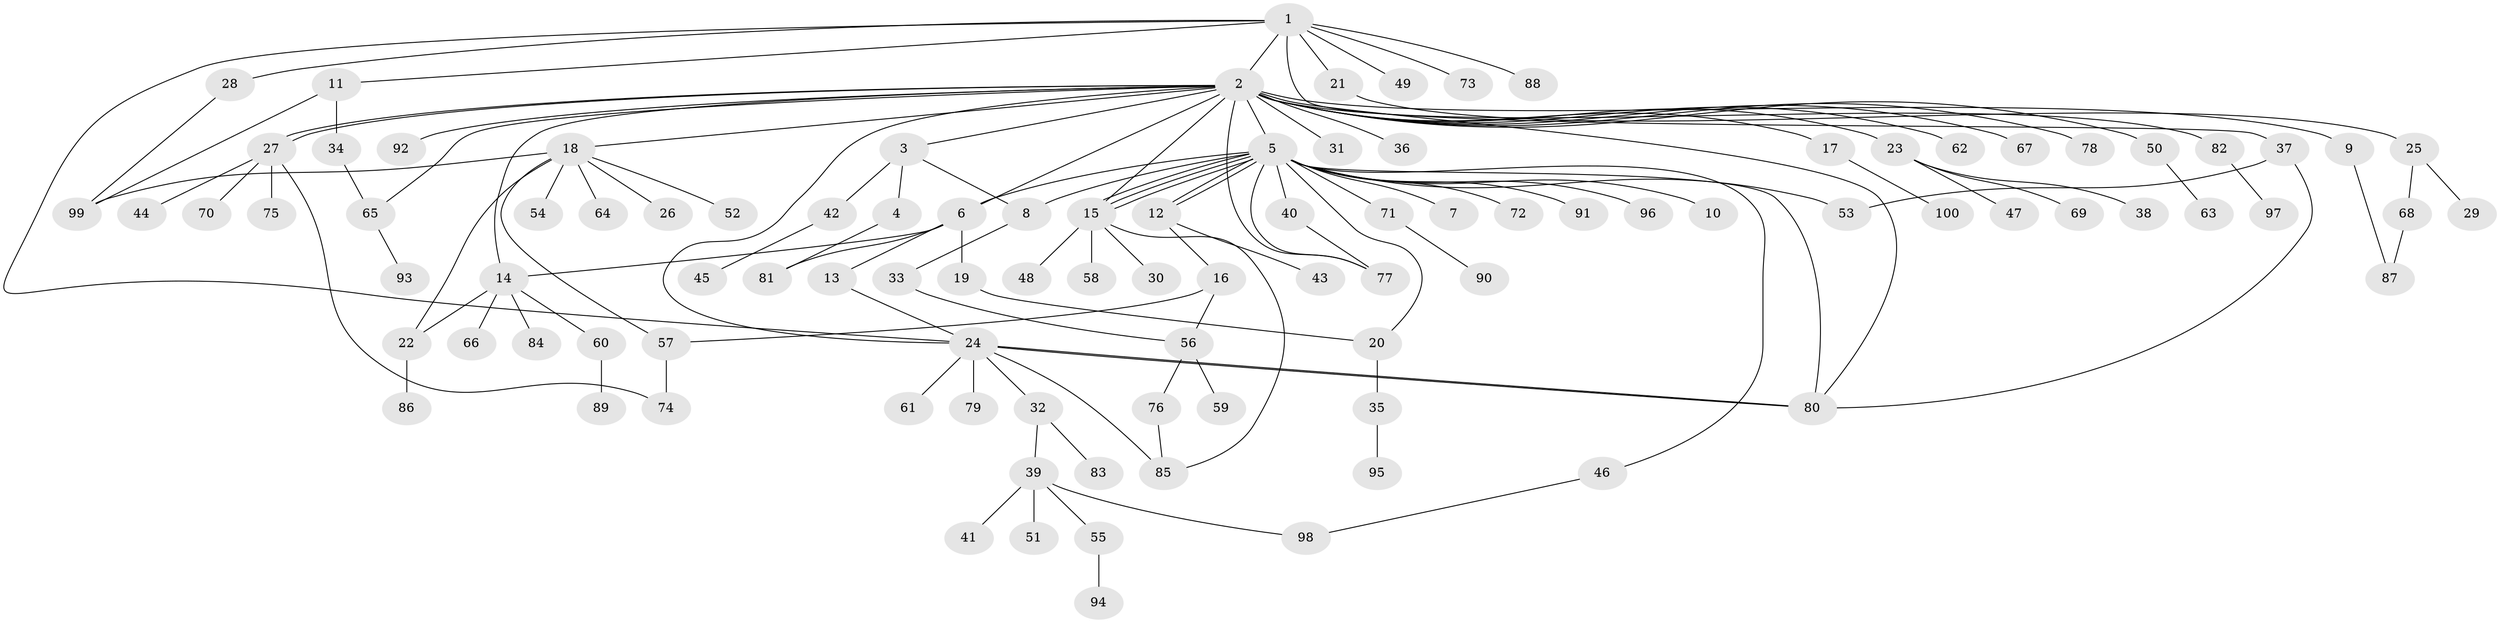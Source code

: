 // Generated by graph-tools (version 1.1) at 2025/11/02/21/25 10:11:09]
// undirected, 100 vertices, 129 edges
graph export_dot {
graph [start="1"]
  node [color=gray90,style=filled];
  1;
  2;
  3;
  4;
  5;
  6;
  7;
  8;
  9;
  10;
  11;
  12;
  13;
  14;
  15;
  16;
  17;
  18;
  19;
  20;
  21;
  22;
  23;
  24;
  25;
  26;
  27;
  28;
  29;
  30;
  31;
  32;
  33;
  34;
  35;
  36;
  37;
  38;
  39;
  40;
  41;
  42;
  43;
  44;
  45;
  46;
  47;
  48;
  49;
  50;
  51;
  52;
  53;
  54;
  55;
  56;
  57;
  58;
  59;
  60;
  61;
  62;
  63;
  64;
  65;
  66;
  67;
  68;
  69;
  70;
  71;
  72;
  73;
  74;
  75;
  76;
  77;
  78;
  79;
  80;
  81;
  82;
  83;
  84;
  85;
  86;
  87;
  88;
  89;
  90;
  91;
  92;
  93;
  94;
  95;
  96;
  97;
  98;
  99;
  100;
  1 -- 2;
  1 -- 11;
  1 -- 21;
  1 -- 24;
  1 -- 28;
  1 -- 37;
  1 -- 49;
  1 -- 73;
  1 -- 88;
  2 -- 3;
  2 -- 5;
  2 -- 6;
  2 -- 9;
  2 -- 14;
  2 -- 15;
  2 -- 17;
  2 -- 18;
  2 -- 23;
  2 -- 24;
  2 -- 27;
  2 -- 27;
  2 -- 31;
  2 -- 36;
  2 -- 50;
  2 -- 62;
  2 -- 65;
  2 -- 67;
  2 -- 77;
  2 -- 78;
  2 -- 80;
  2 -- 82;
  2 -- 92;
  3 -- 4;
  3 -- 8;
  3 -- 42;
  4 -- 81;
  5 -- 6;
  5 -- 7;
  5 -- 8;
  5 -- 10;
  5 -- 12;
  5 -- 12;
  5 -- 15;
  5 -- 15;
  5 -- 15;
  5 -- 20;
  5 -- 40;
  5 -- 46;
  5 -- 53;
  5 -- 71;
  5 -- 72;
  5 -- 77;
  5 -- 80;
  5 -- 91;
  5 -- 96;
  6 -- 13;
  6 -- 14;
  6 -- 19;
  6 -- 81;
  8 -- 33;
  9 -- 87;
  11 -- 34;
  11 -- 99;
  12 -- 16;
  12 -- 43;
  13 -- 24;
  14 -- 22;
  14 -- 60;
  14 -- 66;
  14 -- 84;
  15 -- 30;
  15 -- 48;
  15 -- 58;
  15 -- 85;
  16 -- 56;
  16 -- 57;
  17 -- 100;
  18 -- 22;
  18 -- 26;
  18 -- 52;
  18 -- 54;
  18 -- 57;
  18 -- 64;
  18 -- 99;
  19 -- 20;
  20 -- 35;
  21 -- 25;
  22 -- 86;
  23 -- 38;
  23 -- 47;
  23 -- 69;
  24 -- 32;
  24 -- 61;
  24 -- 79;
  24 -- 80;
  24 -- 80;
  24 -- 85;
  25 -- 29;
  25 -- 68;
  27 -- 44;
  27 -- 70;
  27 -- 74;
  27 -- 75;
  28 -- 99;
  32 -- 39;
  32 -- 83;
  33 -- 56;
  34 -- 65;
  35 -- 95;
  37 -- 53;
  37 -- 80;
  39 -- 41;
  39 -- 51;
  39 -- 55;
  39 -- 98;
  40 -- 77;
  42 -- 45;
  46 -- 98;
  50 -- 63;
  55 -- 94;
  56 -- 59;
  56 -- 76;
  57 -- 74;
  60 -- 89;
  65 -- 93;
  68 -- 87;
  71 -- 90;
  76 -- 85;
  82 -- 97;
}
